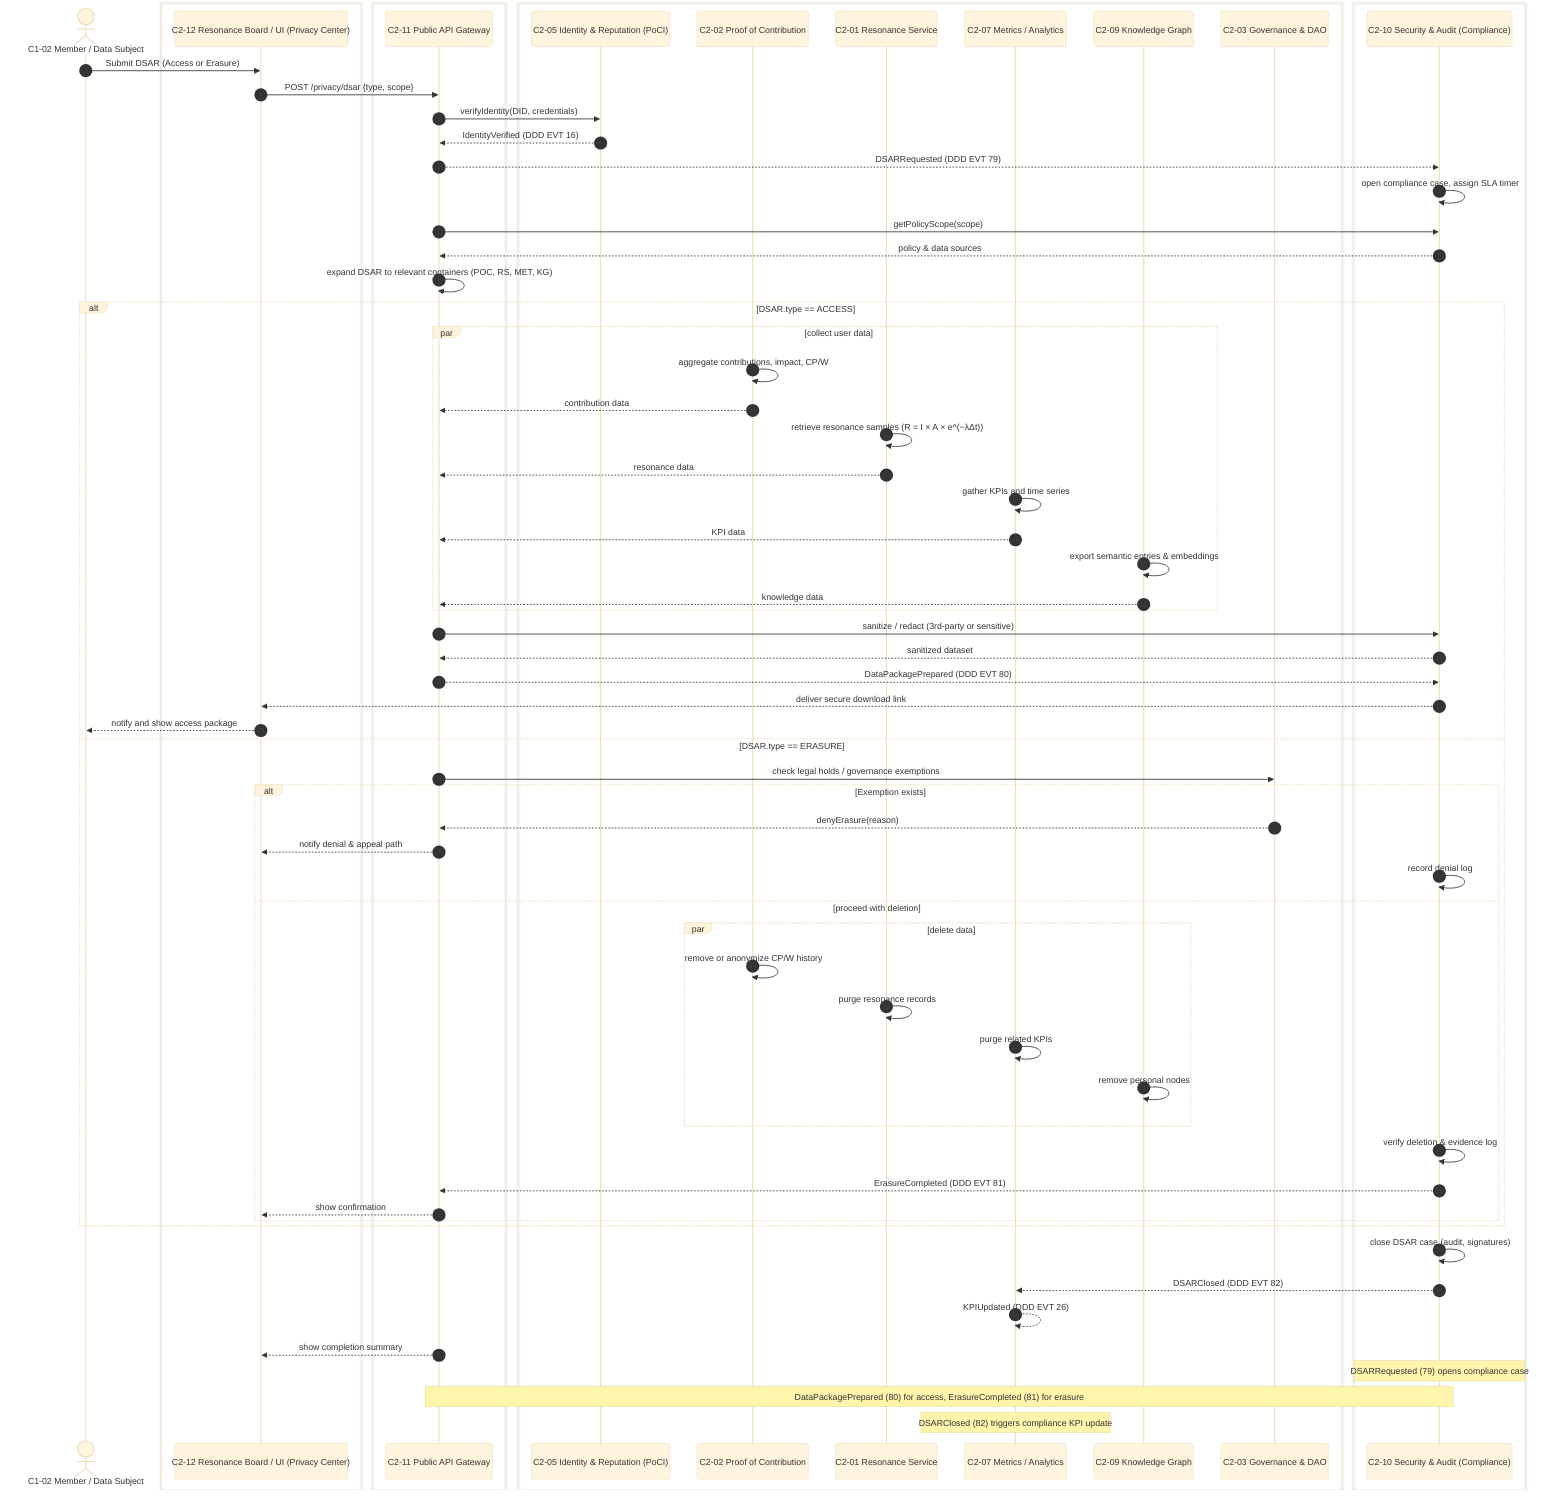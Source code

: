 %%{init: {'theme':'base','themeVariables':{ 'sequenceNumberColor':'#334155'}}}%%

sequenceDiagram
autonumber

actor M as C1-02 Member / Data Subject

box #8b5cf6 UI
  participant UI as C2-12 Resonance Board / UI (Privacy Center)
end

box #fde68a Control / API
  participant API as C2-11 Public API Gateway
end

box #ff8b00 Core Services
  participant ID as C2-05 Identity & Reputation (PoCI)
  participant POC as C2-02 Proof of Contribution
  participant RS as C2-01 Resonance Service
  participant MET as C2-07 Metrics / Analytics
  participant KG as C2-09 Knowledge Graph
  participant GOV as C2-03 Governance & DAO
end

box #e5e7eb Security / Compliance
  participant SEC as C2-10 Security & Audit (Compliance)
end

%% -------- DSAR intake --------
M ->> UI: Submit DSAR (Access or Erasure)
UI ->> API: POST /privacy/dsar {type, scope}
API ->> ID: verifyIdentity(DID, credentials)
ID -->> API: IdentityVerified (DDD EVT 16)
API -->> SEC: DSARRequested (DDD EVT 79)
SEC ->> SEC: open compliance case, assign SLA timer

%% -------- Scope discovery --------
API ->> SEC: getPolicyScope(scope)
SEC -->> API: policy & data sources
API ->> API: expand DSAR to relevant containers (POC, RS, MET, KG)

%% -------- Access Request path --------
alt DSAR.type == ACCESS
  par collect user data
    POC ->> POC: aggregate contributions, impact, CP/W
    POC -->> API: contribution data
    RS ->> RS: retrieve resonance samples (R = I × A × e^(−λΔt))
    RS -->> API: resonance data
    MET ->> MET: gather KPIs and time series
    MET -->> API: KPI data
    KG ->> KG: export semantic entries & embeddings
    KG -->> API: knowledge data
  end
  API ->> SEC: sanitize / redact (3rd-party or sensitive)
  SEC -->> API: sanitized dataset
  API -->> SEC: DataPackagePrepared (DDD EVT 80)
  SEC -->> UI: deliver secure download link
  UI -->> M: notify and show access package
else DSAR.type == ERASURE
  %% -------- Erasure path --------
  API ->> GOV: check legal holds / governance exemptions
  alt Exemption exists
    GOV -->> API: denyErasure(reason)
    API -->> UI: notify denial & appeal path
    SEC ->> SEC: record denial log
  else proceed with deletion
    par delete data
      POC ->> POC: remove or anonymize CP/W history
      RS ->> RS: purge resonance records
      MET ->> MET: purge related KPIs
      KG ->> KG: remove personal nodes
    end
    SEC ->> SEC: verify deletion & evidence log
    SEC -->> API: ErasureCompleted (DDD EVT 81)
    API -->> UI: show confirmation
  end
end

%% -------- Case closure --------
SEC ->> SEC: close DSAR case (audit, signatures)
SEC -->> MET: DSARClosed (DDD EVT 82)
MET -->> MET: KPIUpdated (DDD EVT 26)
API -->> UI: show completion summary

Note over SEC: DSARRequested (79) opens compliance case
Note over SEC,API: DataPackagePrepared (80) for access, ErasureCompleted (81) for erasure
Note over MET: DSARClosed (82) triggers compliance KPI update